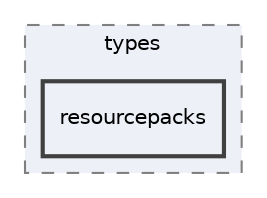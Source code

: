 digraph "resourcepacks"
{
 // INTERACTIVE_SVG=YES
 // LATEX_PDF_SIZE
  edge [fontname="Helvetica",fontsize="10",labelfontname="Helvetica",labelfontsize="10"];
  node [fontname="Helvetica",fontsize="10",shape=record];
  compound=true
  subgraph clusterdir_55bc17615453bf062ec3fe223a89c893 {
    graph [ bgcolor="#edf0f7", pencolor="grey50", style="filled,dashed,", label="types", fontname="Helvetica", fontsize="10", URL="dir_55bc17615453bf062ec3fe223a89c893.html"]
  dir_196cefb90375ff17027d4dd042055e96 [shape=box, label="resourcepacks", style="filled,bold,", fillcolor="#edf0f7", color="grey25", URL="dir_196cefb90375ff17027d4dd042055e96.html"];
  }
}
